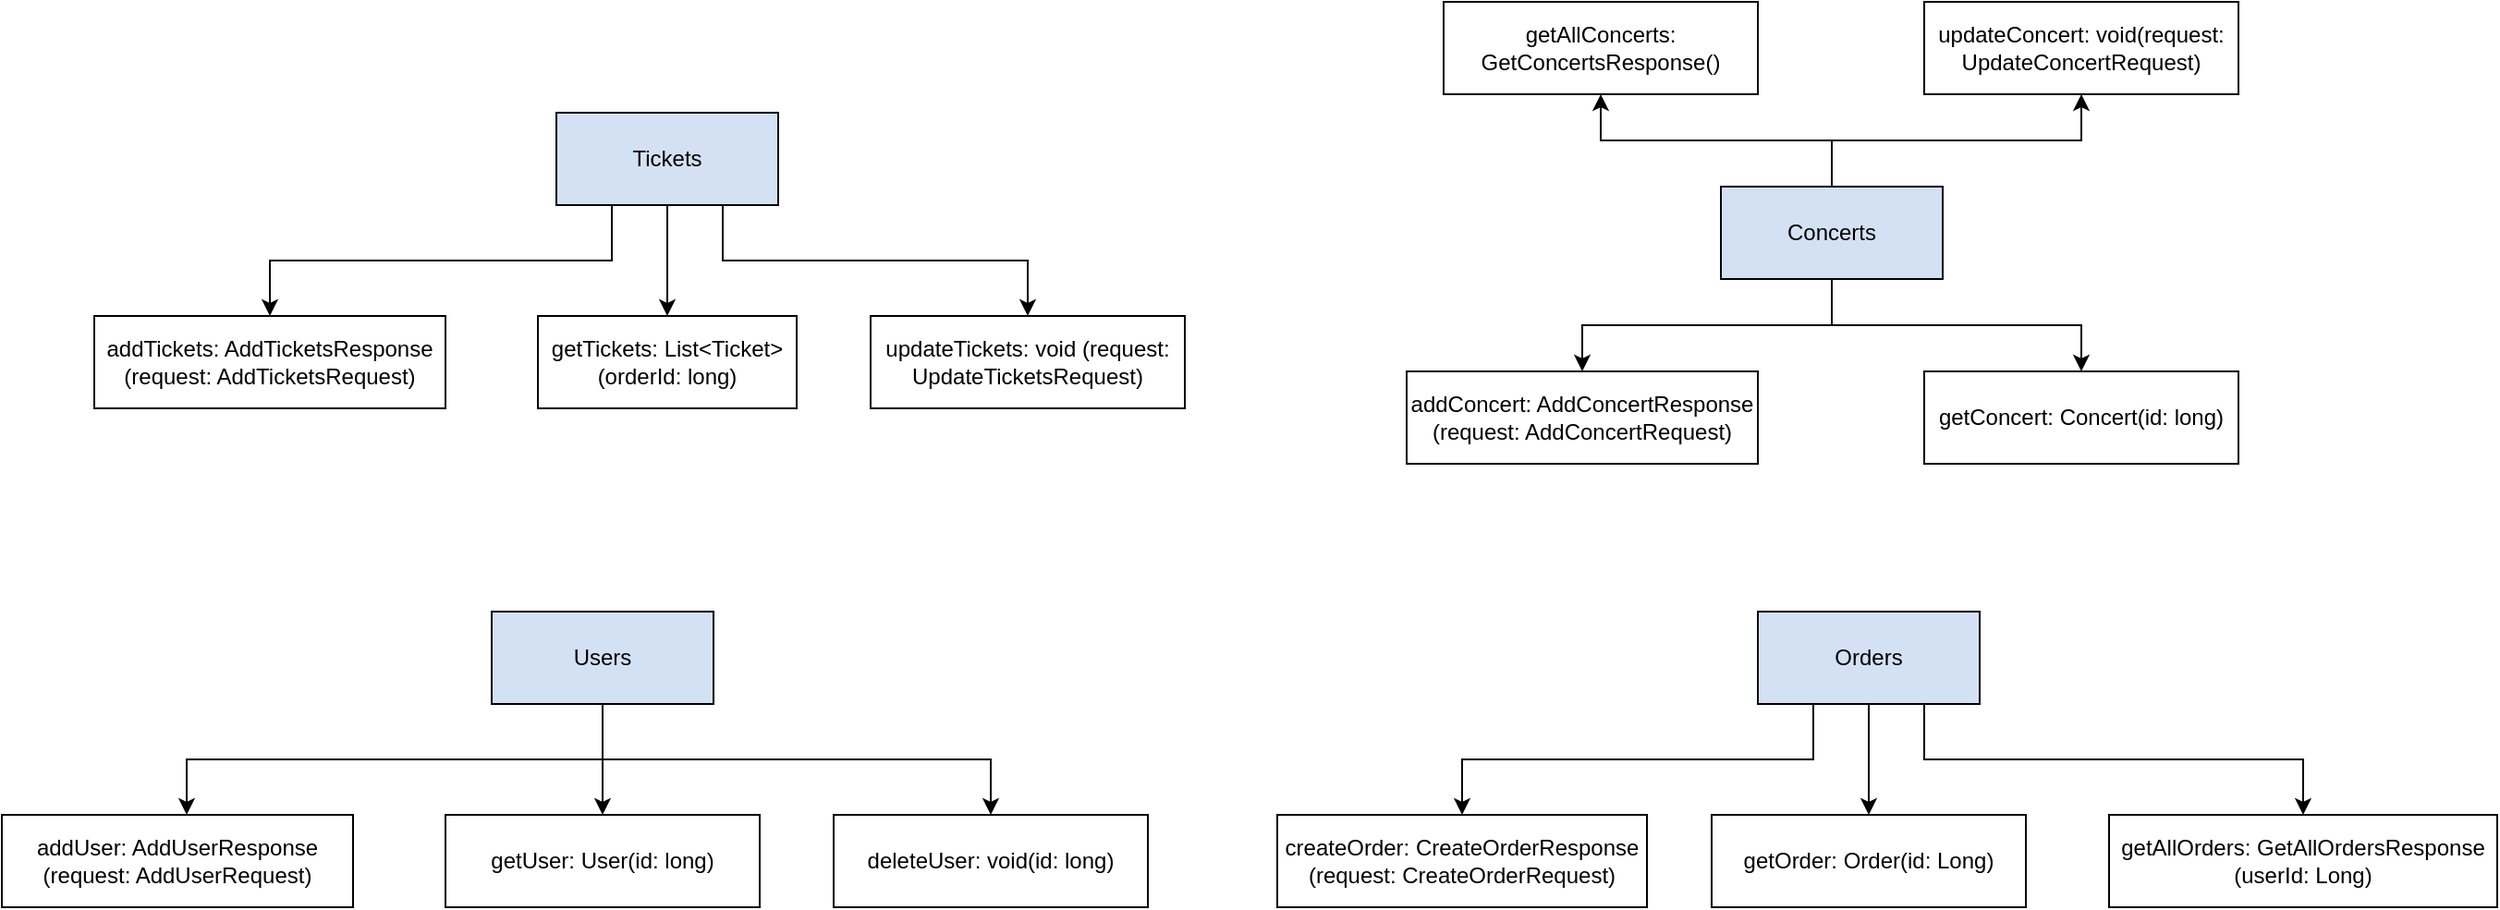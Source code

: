 <mxfile version="21.4.0" type="device">
  <diagram name="Page-1" id="JE28-qvH91pAUHiJmZmZ">
    <mxGraphModel dx="1988" dy="1807" grid="1" gridSize="10" guides="1" tooltips="1" connect="1" arrows="1" fold="1" page="1" pageScale="1" pageWidth="827" pageHeight="1169" math="0" shadow="0">
      <root>
        <mxCell id="0" />
        <mxCell id="1" parent="0" />
        <mxCell id="9lfSrHcVwBVfNOKpXZE0-10" value="" style="edgeStyle=orthogonalEdgeStyle;rounded=0;orthogonalLoop=1;jettySize=auto;html=1;" edge="1" parent="1" source="9lfSrHcVwBVfNOKpXZE0-1" target="9lfSrHcVwBVfNOKpXZE0-7">
          <mxGeometry relative="1" as="geometry" />
        </mxCell>
        <mxCell id="9lfSrHcVwBVfNOKpXZE0-11" style="edgeStyle=orthogonalEdgeStyle;rounded=0;orthogonalLoop=1;jettySize=auto;html=1;entryX=0.5;entryY=0;entryDx=0;entryDy=0;exitX=0.25;exitY=1;exitDx=0;exitDy=0;" edge="1" parent="1" source="9lfSrHcVwBVfNOKpXZE0-1" target="9lfSrHcVwBVfNOKpXZE0-6">
          <mxGeometry relative="1" as="geometry" />
        </mxCell>
        <mxCell id="9lfSrHcVwBVfNOKpXZE0-12" style="edgeStyle=orthogonalEdgeStyle;rounded=0;orthogonalLoop=1;jettySize=auto;html=1;entryX=0.5;entryY=0;entryDx=0;entryDy=0;exitX=0.842;exitY=0.98;exitDx=0;exitDy=0;exitPerimeter=0;" edge="1" parent="1" source="9lfSrHcVwBVfNOKpXZE0-1" target="9lfSrHcVwBVfNOKpXZE0-8">
          <mxGeometry relative="1" as="geometry">
            <Array as="points">
              <mxPoint x="360" y="99" />
              <mxPoint x="360" y="130" />
              <mxPoint x="525" y="130" />
            </Array>
          </mxGeometry>
        </mxCell>
        <mxCell id="9lfSrHcVwBVfNOKpXZE0-1" value="Tickets" style="rounded=0;whiteSpace=wrap;html=1;fillColor=#D4E1F5;" vertex="1" parent="1">
          <mxGeometry x="270" y="50" width="120" height="50" as="geometry" />
        </mxCell>
        <mxCell id="9lfSrHcVwBVfNOKpXZE0-16" value="" style="edgeStyle=orthogonalEdgeStyle;rounded=0;orthogonalLoop=1;jettySize=auto;html=1;" edge="1" parent="1" source="9lfSrHcVwBVfNOKpXZE0-3" target="9lfSrHcVwBVfNOKpXZE0-15">
          <mxGeometry relative="1" as="geometry" />
        </mxCell>
        <mxCell id="9lfSrHcVwBVfNOKpXZE0-17" style="edgeStyle=orthogonalEdgeStyle;rounded=0;orthogonalLoop=1;jettySize=auto;html=1;entryX=0.5;entryY=0;entryDx=0;entryDy=0;exitX=0.75;exitY=1;exitDx=0;exitDy=0;" edge="1" parent="1" source="9lfSrHcVwBVfNOKpXZE0-3" target="9lfSrHcVwBVfNOKpXZE0-14">
          <mxGeometry relative="1" as="geometry" />
        </mxCell>
        <mxCell id="9lfSrHcVwBVfNOKpXZE0-18" style="edgeStyle=orthogonalEdgeStyle;rounded=0;orthogonalLoop=1;jettySize=auto;html=1;entryX=0.5;entryY=0;entryDx=0;entryDy=0;exitX=0.25;exitY=1;exitDx=0;exitDy=0;" edge="1" parent="1" source="9lfSrHcVwBVfNOKpXZE0-3" target="9lfSrHcVwBVfNOKpXZE0-13">
          <mxGeometry relative="1" as="geometry" />
        </mxCell>
        <mxCell id="9lfSrHcVwBVfNOKpXZE0-3" value="Orders" style="rounded=0;whiteSpace=wrap;html=1;fillColor=#D4E1F5;" vertex="1" parent="1">
          <mxGeometry x="920" y="320" width="120" height="50" as="geometry" />
        </mxCell>
        <mxCell id="9lfSrHcVwBVfNOKpXZE0-28" style="edgeStyle=orthogonalEdgeStyle;rounded=0;orthogonalLoop=1;jettySize=auto;html=1;entryX=0.5;entryY=0;entryDx=0;entryDy=0;" edge="1" parent="1">
          <mxGeometry relative="1" as="geometry">
            <mxPoint x="295" y="370" as="sourcePoint" />
            <mxPoint x="70" y="430" as="targetPoint" />
            <Array as="points">
              <mxPoint x="295" y="400" />
              <mxPoint x="70" y="400" />
            </Array>
          </mxGeometry>
        </mxCell>
        <mxCell id="9lfSrHcVwBVfNOKpXZE0-30" style="edgeStyle=orthogonalEdgeStyle;rounded=0;orthogonalLoop=1;jettySize=auto;html=1;entryX=0.5;entryY=0;entryDx=0;entryDy=0;" edge="1" parent="1" source="9lfSrHcVwBVfNOKpXZE0-4" target="9lfSrHcVwBVfNOKpXZE0-29">
          <mxGeometry relative="1" as="geometry" />
        </mxCell>
        <mxCell id="9lfSrHcVwBVfNOKpXZE0-33" value="" style="edgeStyle=orthogonalEdgeStyle;rounded=0;orthogonalLoop=1;jettySize=auto;html=1;exitX=0.75;exitY=1;exitDx=0;exitDy=0;" edge="1" parent="1" source="9lfSrHcVwBVfNOKpXZE0-4" target="9lfSrHcVwBVfNOKpXZE0-32">
          <mxGeometry relative="1" as="geometry">
            <Array as="points">
              <mxPoint x="295" y="370" />
              <mxPoint x="295" y="400" />
              <mxPoint x="505" y="400" />
            </Array>
          </mxGeometry>
        </mxCell>
        <mxCell id="9lfSrHcVwBVfNOKpXZE0-4" value="Users" style="rounded=0;whiteSpace=wrap;html=1;fillColor=#D4E1F5;" vertex="1" parent="1">
          <mxGeometry x="235" y="320" width="120" height="50" as="geometry" />
        </mxCell>
        <mxCell id="9lfSrHcVwBVfNOKpXZE0-23" style="edgeStyle=orthogonalEdgeStyle;rounded=0;orthogonalLoop=1;jettySize=auto;html=1;entryX=0.5;entryY=1;entryDx=0;entryDy=0;" edge="1" parent="1" source="9lfSrHcVwBVfNOKpXZE0-5" target="9lfSrHcVwBVfNOKpXZE0-21">
          <mxGeometry relative="1" as="geometry" />
        </mxCell>
        <mxCell id="9lfSrHcVwBVfNOKpXZE0-24" style="edgeStyle=orthogonalEdgeStyle;rounded=0;orthogonalLoop=1;jettySize=auto;html=1;entryX=0.5;entryY=1;entryDx=0;entryDy=0;" edge="1" parent="1" source="9lfSrHcVwBVfNOKpXZE0-5" target="9lfSrHcVwBVfNOKpXZE0-22">
          <mxGeometry relative="1" as="geometry" />
        </mxCell>
        <mxCell id="9lfSrHcVwBVfNOKpXZE0-25" style="edgeStyle=orthogonalEdgeStyle;rounded=0;orthogonalLoop=1;jettySize=auto;html=1;entryX=0.5;entryY=0;entryDx=0;entryDy=0;" edge="1" parent="1" source="9lfSrHcVwBVfNOKpXZE0-5" target="9lfSrHcVwBVfNOKpXZE0-20">
          <mxGeometry relative="1" as="geometry" />
        </mxCell>
        <mxCell id="9lfSrHcVwBVfNOKpXZE0-26" style="edgeStyle=orthogonalEdgeStyle;rounded=0;orthogonalLoop=1;jettySize=auto;html=1;entryX=0.5;entryY=0;entryDx=0;entryDy=0;" edge="1" parent="1" source="9lfSrHcVwBVfNOKpXZE0-5" target="9lfSrHcVwBVfNOKpXZE0-19">
          <mxGeometry relative="1" as="geometry" />
        </mxCell>
        <mxCell id="9lfSrHcVwBVfNOKpXZE0-5" value="Concerts" style="rounded=0;whiteSpace=wrap;html=1;fillColor=#D4E1F5;" vertex="1" parent="1">
          <mxGeometry x="900" y="90" width="120" height="50" as="geometry" />
        </mxCell>
        <mxCell id="9lfSrHcVwBVfNOKpXZE0-6" value="addTickets: AddTicketsResponse (request: AddTicketsRequest)" style="rounded=0;whiteSpace=wrap;html=1;" vertex="1" parent="1">
          <mxGeometry x="20" y="160" width="190" height="50" as="geometry" />
        </mxCell>
        <mxCell id="9lfSrHcVwBVfNOKpXZE0-7" value="getTickets: List&amp;lt;Ticket&amp;gt; (orderId: long)" style="rounded=0;whiteSpace=wrap;html=1;" vertex="1" parent="1">
          <mxGeometry x="260" y="160" width="140" height="50" as="geometry" />
        </mxCell>
        <mxCell id="9lfSrHcVwBVfNOKpXZE0-8" value="updateTickets: void (request: UpdateTicketsRequest)" style="rounded=0;whiteSpace=wrap;html=1;" vertex="1" parent="1">
          <mxGeometry x="440" y="160" width="170" height="50" as="geometry" />
        </mxCell>
        <mxCell id="9lfSrHcVwBVfNOKpXZE0-13" value="createOrder: CreateOrderResponse (request: CreateOrderRequest)" style="rounded=0;whiteSpace=wrap;html=1;" vertex="1" parent="1">
          <mxGeometry x="660" y="430" width="200" height="50" as="geometry" />
        </mxCell>
        <mxCell id="9lfSrHcVwBVfNOKpXZE0-14" value="getAllOrders: GetAllOrdersResponse (userId: Long)" style="rounded=0;whiteSpace=wrap;html=1;" vertex="1" parent="1">
          <mxGeometry x="1110" y="430" width="210" height="50" as="geometry" />
        </mxCell>
        <mxCell id="9lfSrHcVwBVfNOKpXZE0-15" value="getOrder: Order(id: Long)" style="rounded=0;whiteSpace=wrap;html=1;" vertex="1" parent="1">
          <mxGeometry x="895" y="430" width="170" height="50" as="geometry" />
        </mxCell>
        <mxCell id="9lfSrHcVwBVfNOKpXZE0-19" value="addConcert: AddConcertResponse (request: AddConcertRequest)" style="rounded=0;whiteSpace=wrap;html=1;" vertex="1" parent="1">
          <mxGeometry x="730" y="190" width="190" height="50" as="geometry" />
        </mxCell>
        <mxCell id="9lfSrHcVwBVfNOKpXZE0-20" value="getConcert: Concert(id: long)" style="rounded=0;whiteSpace=wrap;html=1;" vertex="1" parent="1">
          <mxGeometry x="1010" y="190" width="170" height="50" as="geometry" />
        </mxCell>
        <mxCell id="9lfSrHcVwBVfNOKpXZE0-21" value="getAllConcerts: GetConcertsResponse()" style="rounded=0;whiteSpace=wrap;html=1;" vertex="1" parent="1">
          <mxGeometry x="750" y="-10" width="170" height="50" as="geometry" />
        </mxCell>
        <mxCell id="9lfSrHcVwBVfNOKpXZE0-22" value="updateConcert: void(request: UpdateConcertRequest)" style="rounded=0;whiteSpace=wrap;html=1;" vertex="1" parent="1">
          <mxGeometry x="1010" y="-10" width="170" height="50" as="geometry" />
        </mxCell>
        <mxCell id="9lfSrHcVwBVfNOKpXZE0-27" value="addUser: AddUserResponse (request: AddUserRequest)" style="rounded=0;whiteSpace=wrap;html=1;" vertex="1" parent="1">
          <mxGeometry x="-30" y="430" width="190" height="50" as="geometry" />
        </mxCell>
        <mxCell id="9lfSrHcVwBVfNOKpXZE0-29" value="getUser: User(id: long)" style="rounded=0;whiteSpace=wrap;html=1;" vertex="1" parent="1">
          <mxGeometry x="210" y="430" width="170" height="50" as="geometry" />
        </mxCell>
        <mxCell id="9lfSrHcVwBVfNOKpXZE0-32" value="deleteUser: void(id: long)" style="rounded=0;whiteSpace=wrap;html=1;" vertex="1" parent="1">
          <mxGeometry x="420" y="430" width="170" height="50" as="geometry" />
        </mxCell>
      </root>
    </mxGraphModel>
  </diagram>
</mxfile>
